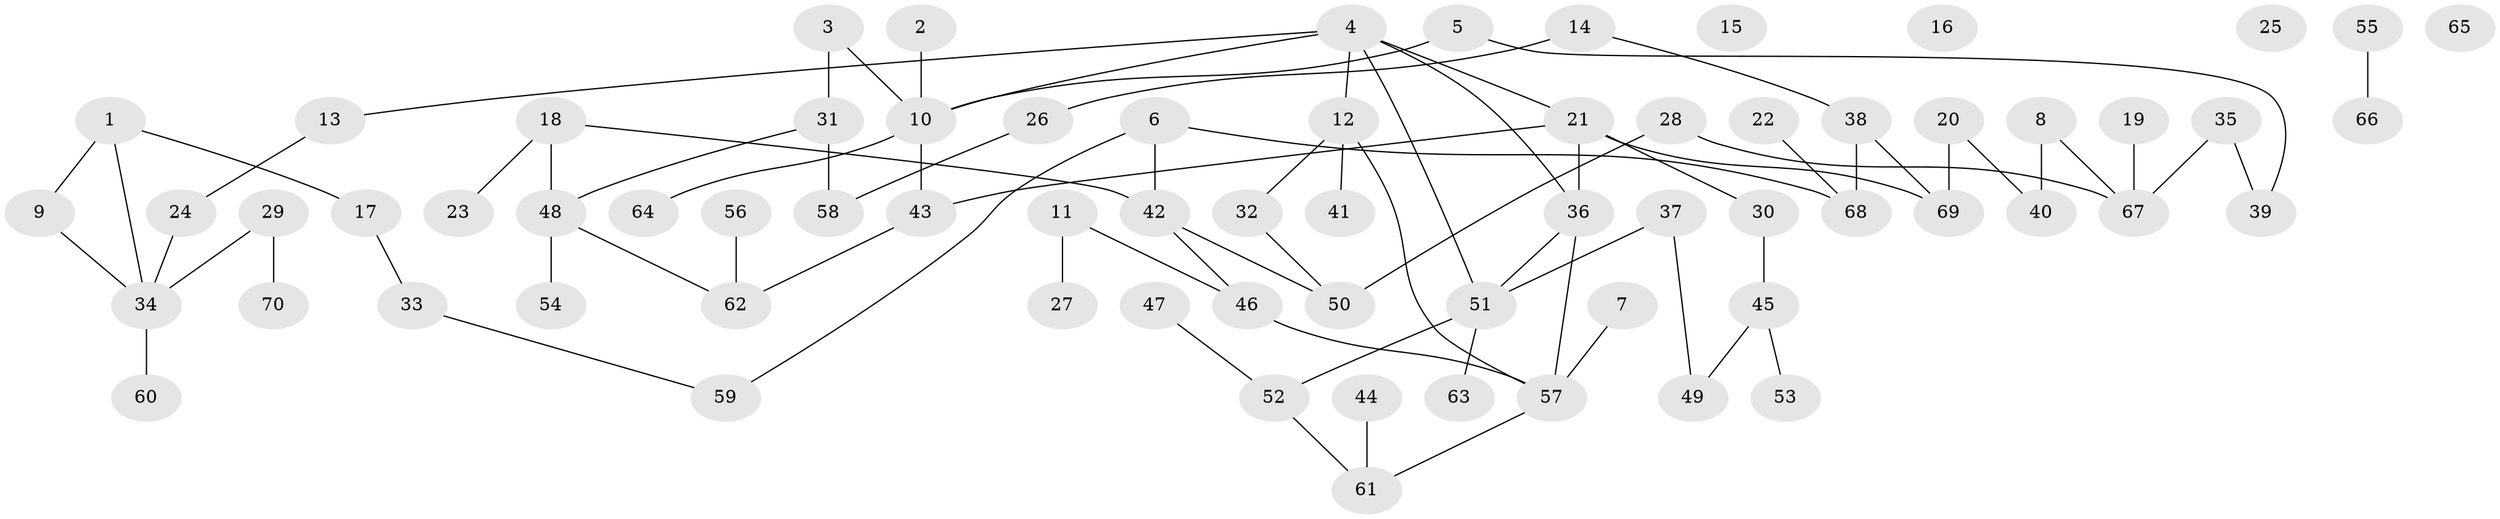 // Generated by graph-tools (version 1.1) at 2025/25/03/09/25 03:25:21]
// undirected, 70 vertices, 79 edges
graph export_dot {
graph [start="1"]
  node [color=gray90,style=filled];
  1;
  2;
  3;
  4;
  5;
  6;
  7;
  8;
  9;
  10;
  11;
  12;
  13;
  14;
  15;
  16;
  17;
  18;
  19;
  20;
  21;
  22;
  23;
  24;
  25;
  26;
  27;
  28;
  29;
  30;
  31;
  32;
  33;
  34;
  35;
  36;
  37;
  38;
  39;
  40;
  41;
  42;
  43;
  44;
  45;
  46;
  47;
  48;
  49;
  50;
  51;
  52;
  53;
  54;
  55;
  56;
  57;
  58;
  59;
  60;
  61;
  62;
  63;
  64;
  65;
  66;
  67;
  68;
  69;
  70;
  1 -- 9;
  1 -- 17;
  1 -- 34;
  2 -- 10;
  3 -- 10;
  3 -- 31;
  4 -- 10;
  4 -- 12;
  4 -- 13;
  4 -- 21;
  4 -- 36;
  4 -- 51;
  5 -- 10;
  5 -- 39;
  6 -- 42;
  6 -- 59;
  6 -- 68;
  7 -- 57;
  8 -- 40;
  8 -- 67;
  9 -- 34;
  10 -- 43;
  10 -- 64;
  11 -- 27;
  11 -- 46;
  12 -- 32;
  12 -- 41;
  12 -- 57;
  13 -- 24;
  14 -- 26;
  14 -- 38;
  17 -- 33;
  18 -- 23;
  18 -- 42;
  18 -- 48;
  19 -- 67;
  20 -- 40;
  20 -- 69;
  21 -- 30;
  21 -- 36;
  21 -- 43;
  21 -- 69;
  22 -- 68;
  24 -- 34;
  26 -- 58;
  28 -- 50;
  28 -- 67;
  29 -- 34;
  29 -- 70;
  30 -- 45;
  31 -- 48;
  31 -- 58;
  32 -- 50;
  33 -- 59;
  34 -- 60;
  35 -- 39;
  35 -- 67;
  36 -- 51;
  36 -- 57;
  37 -- 49;
  37 -- 51;
  38 -- 68;
  38 -- 69;
  42 -- 46;
  42 -- 50;
  43 -- 62;
  44 -- 61;
  45 -- 49;
  45 -- 53;
  46 -- 57;
  47 -- 52;
  48 -- 54;
  48 -- 62;
  51 -- 52;
  51 -- 63;
  52 -- 61;
  55 -- 66;
  56 -- 62;
  57 -- 61;
}
